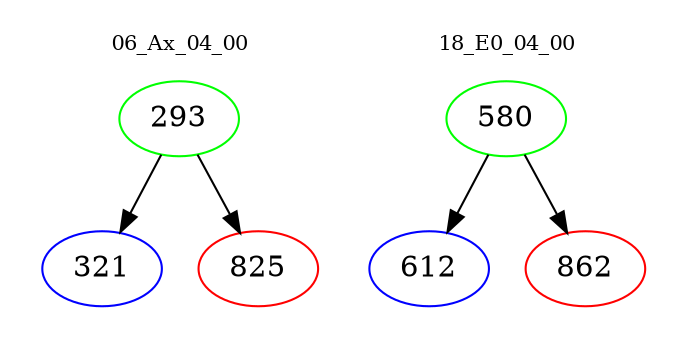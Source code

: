 digraph{
subgraph cluster_0 {
color = white
label = "06_Ax_04_00";
fontsize=10;
T0_293 [label="293", color="green"]
T0_293 -> T0_321 [color="black"]
T0_321 [label="321", color="blue"]
T0_293 -> T0_825 [color="black"]
T0_825 [label="825", color="red"]
}
subgraph cluster_1 {
color = white
label = "18_E0_04_00";
fontsize=10;
T1_580 [label="580", color="green"]
T1_580 -> T1_612 [color="black"]
T1_612 [label="612", color="blue"]
T1_580 -> T1_862 [color="black"]
T1_862 [label="862", color="red"]
}
}
